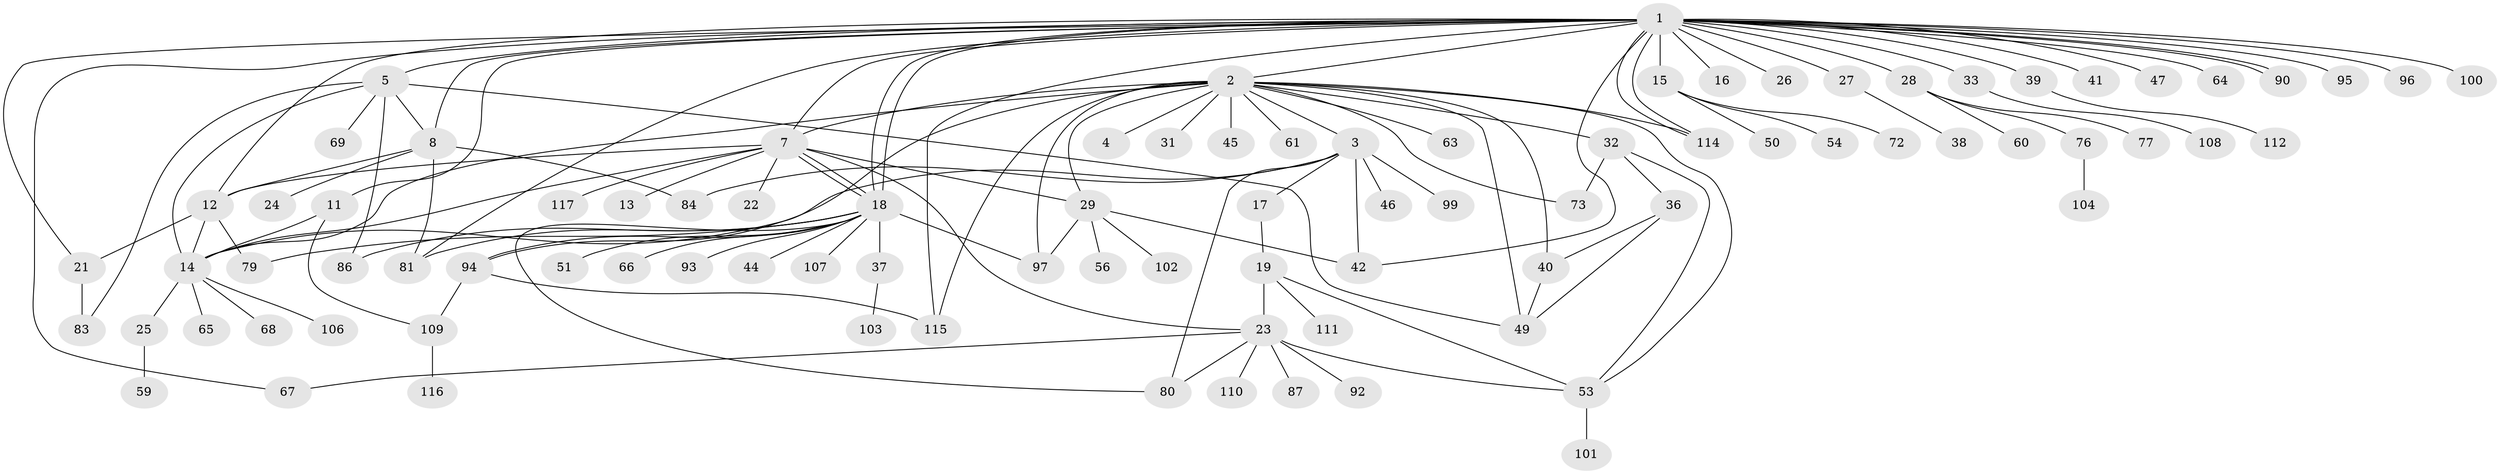 // Generated by graph-tools (version 1.1) at 2025/23/03/03/25 07:23:55]
// undirected, 90 vertices, 132 edges
graph export_dot {
graph [start="1"]
  node [color=gray90,style=filled];
  1 [super="+34"];
  2 [super="+10"];
  3 [super="+6"];
  4;
  5 [super="+78"];
  7 [super="+9"];
  8 [super="+74"];
  11;
  12 [super="+35"];
  13 [super="+58"];
  14 [super="+43"];
  15 [super="+48"];
  16;
  17;
  18 [super="+30"];
  19 [super="+20"];
  21 [super="+52"];
  22;
  23 [super="+57"];
  24;
  25;
  26;
  27;
  28 [super="+113"];
  29 [super="+55"];
  31;
  32;
  33;
  36 [super="+98"];
  37;
  38;
  39 [super="+70"];
  40;
  41;
  42;
  44;
  45;
  46;
  47;
  49 [super="+105"];
  50;
  51 [super="+71"];
  53 [super="+62"];
  54;
  56;
  59;
  60;
  61;
  63;
  64;
  65;
  66;
  67 [super="+82"];
  68;
  69;
  72;
  73 [super="+75"];
  76 [super="+91"];
  77;
  79;
  80 [super="+88"];
  81 [super="+85"];
  83 [super="+89"];
  84;
  86;
  87;
  90 [super="+118"];
  92;
  93;
  94;
  95;
  96;
  97;
  99;
  100;
  101;
  102;
  103;
  104;
  106;
  107;
  108;
  109;
  110;
  111;
  112;
  114;
  115;
  116;
  117;
  1 -- 2;
  1 -- 5;
  1 -- 7;
  1 -- 11;
  1 -- 12;
  1 -- 15;
  1 -- 16;
  1 -- 18;
  1 -- 18;
  1 -- 21;
  1 -- 26;
  1 -- 27;
  1 -- 28;
  1 -- 33;
  1 -- 39;
  1 -- 41;
  1 -- 42;
  1 -- 47 [weight=2];
  1 -- 64;
  1 -- 67;
  1 -- 81;
  1 -- 90;
  1 -- 90;
  1 -- 95;
  1 -- 96;
  1 -- 100;
  1 -- 114;
  1 -- 114;
  1 -- 115;
  1 -- 8;
  2 -- 3;
  2 -- 4;
  2 -- 7 [weight=2];
  2 -- 14 [weight=2];
  2 -- 32;
  2 -- 40;
  2 -- 45;
  2 -- 49;
  2 -- 53;
  2 -- 61;
  2 -- 94;
  2 -- 97;
  2 -- 114;
  2 -- 115;
  2 -- 63;
  2 -- 31;
  2 -- 29;
  2 -- 73;
  3 -- 17;
  3 -- 42;
  3 -- 80;
  3 -- 99;
  3 -- 84;
  3 -- 14;
  3 -- 46;
  5 -- 8;
  5 -- 14;
  5 -- 49;
  5 -- 69;
  5 -- 86;
  5 -- 83;
  7 -- 13 [weight=2];
  7 -- 14;
  7 -- 18;
  7 -- 18;
  7 -- 22;
  7 -- 23;
  7 -- 29;
  7 -- 12;
  7 -- 117;
  8 -- 12;
  8 -- 24;
  8 -- 81;
  8 -- 84;
  11 -- 14;
  11 -- 109;
  12 -- 79;
  12 -- 14;
  12 -- 21;
  14 -- 25;
  14 -- 65;
  14 -- 106;
  14 -- 68;
  15 -- 50;
  15 -- 54;
  15 -- 72;
  17 -- 19;
  18 -- 37;
  18 -- 44;
  18 -- 51;
  18 -- 66;
  18 -- 79;
  18 -- 86;
  18 -- 93;
  18 -- 94;
  18 -- 107;
  18 -- 81;
  18 -- 80;
  18 -- 97;
  19 -- 23;
  19 -- 111;
  19 -- 53;
  21 -- 83;
  23 -- 67;
  23 -- 80;
  23 -- 87;
  23 -- 92;
  23 -- 110;
  23 -- 53;
  25 -- 59;
  27 -- 38;
  28 -- 60;
  28 -- 76;
  28 -- 77;
  29 -- 42;
  29 -- 56;
  29 -- 97;
  29 -- 102;
  32 -- 36;
  32 -- 53;
  32 -- 73;
  33 -- 108;
  36 -- 49;
  36 -- 40;
  37 -- 103;
  39 -- 112;
  40 -- 49;
  53 -- 101;
  76 -- 104;
  94 -- 109;
  94 -- 115;
  109 -- 116;
}
